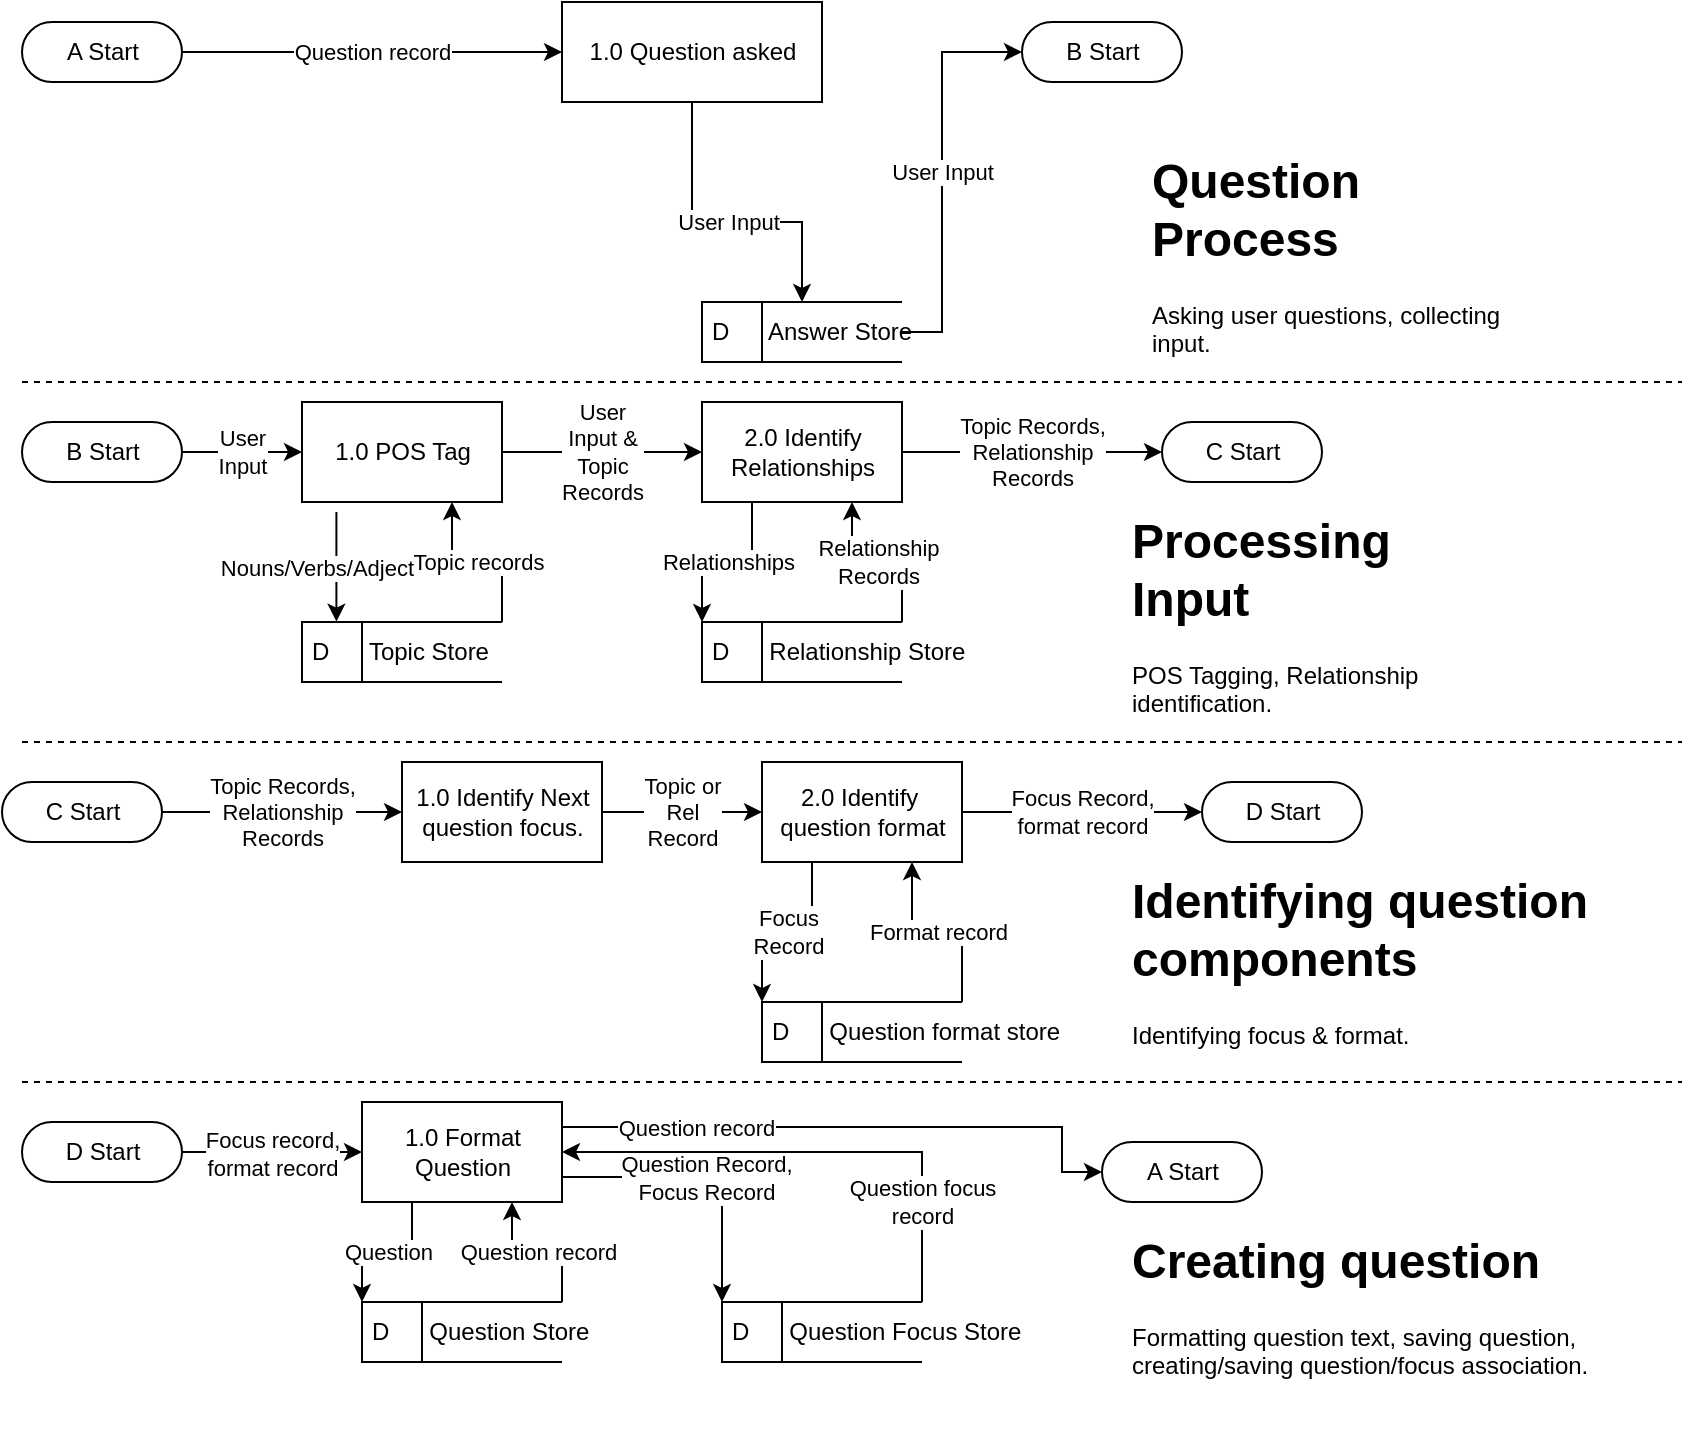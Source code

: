 <mxfile version="14.2.4" type="embed">
    <diagram id="OwgzKi6Y6mBWUi-YpJGK" name="Page-1">
        <mxGraphModel dx="692" dy="741" grid="1" gridSize="10" guides="1" tooltips="1" connect="1" arrows="1" fold="1" page="1" pageScale="1" pageWidth="850" pageHeight="1100" math="0" shadow="0">
            <root>
                <mxCell id="0"/>
                <mxCell id="1" parent="0"/>
                <mxCell id="126" value="Question record" style="edgeStyle=orthogonalEdgeStyle;rounded=0;orthogonalLoop=1;jettySize=auto;html=1;exitX=1;exitY=0.5;exitDx=0;exitDy=0;exitPerimeter=0;entryX=0;entryY=0.5;entryDx=0;entryDy=0;" parent="1" source="14" target="18" edge="1">
                    <mxGeometry relative="1" as="geometry"/>
                </mxCell>
                <mxCell id="14" value="A Start" style="html=1;dashed=0;whitespace=wrap;shape=mxgraph.dfd.start" parent="1" vertex="1">
                    <mxGeometry x="10" y="20" width="80" height="30" as="geometry"/>
                </mxCell>
                <mxCell id="73" value="User Input" style="edgeStyle=orthogonalEdgeStyle;rounded=0;orthogonalLoop=1;jettySize=auto;html=1;exitX=0.5;exitY=1;exitDx=0;exitDy=0;entryX=0.5;entryY=0;entryDx=0;entryDy=0;" parent="1" source="18" target="72" edge="1">
                    <mxGeometry relative="1" as="geometry">
                        <Array as="points">
                            <mxPoint x="345" y="120"/>
                            <mxPoint x="400" y="120"/>
                        </Array>
                    </mxGeometry>
                </mxCell>
                <mxCell id="18" value="1.0 Question asked" style="html=1;dashed=0;whitespace=wrap;" parent="1" vertex="1">
                    <mxGeometry x="280" y="10" width="130" height="50" as="geometry"/>
                </mxCell>
                <mxCell id="42" value="" style="endArrow=none;dashed=1;html=1;" parent="1" edge="1">
                    <mxGeometry width="50" height="50" relative="1" as="geometry">
                        <mxPoint x="10" y="200" as="sourcePoint"/>
                        <mxPoint x="840" y="200" as="targetPoint"/>
                    </mxGeometry>
                </mxCell>
                <mxCell id="49" value="Topic Records,&lt;br&gt;Relationship&lt;br&gt;Records" style="edgeStyle=orthogonalEdgeStyle;rounded=0;orthogonalLoop=1;jettySize=auto;html=1;exitX=1;exitY=0.5;exitDx=0;exitDy=0;exitPerimeter=0;entryX=0;entryY=0.5;entryDx=0;entryDy=0;" parent="1" source="45" target="60" edge="1">
                    <mxGeometry relative="1" as="geometry">
                        <mxPoint x="110" y="415" as="targetPoint"/>
                    </mxGeometry>
                </mxCell>
                <mxCell id="45" value="C Start" style="html=1;dashed=0;whitespace=wrap;shape=mxgraph.dfd.start" parent="1" vertex="1">
                    <mxGeometry y="400" width="80" height="30" as="geometry"/>
                </mxCell>
                <mxCell id="56" value="&lt;h1&gt;Identifying question components&lt;/h1&gt;&lt;div&gt;Identifying focus &amp;amp; format.&lt;/div&gt;" style="text;html=1;strokeColor=none;fillColor=none;spacing=5;spacingTop=-20;whiteSpace=wrap;overflow=hidden;rounded=0;" parent="1" vertex="1">
                    <mxGeometry x="560" y="440" width="240" height="110" as="geometry"/>
                </mxCell>
                <mxCell id="75" value="Topic or&lt;br&gt;Rel&lt;br&gt;Record" style="edgeStyle=orthogonalEdgeStyle;rounded=0;orthogonalLoop=1;jettySize=auto;html=1;exitX=1;exitY=0.5;exitDx=0;exitDy=0;entryX=0;entryY=0.5;entryDx=0;entryDy=0;" parent="1" source="60" target="62" edge="1">
                    <mxGeometry relative="1" as="geometry"/>
                </mxCell>
                <mxCell id="60" value="1.0 Identify Next&lt;br&gt;question focus." style="html=1;dashed=0;whitespace=wrap;" parent="1" vertex="1">
                    <mxGeometry x="200" y="390" width="100" height="50" as="geometry"/>
                </mxCell>
                <mxCell id="76" value="Focus Record,&lt;br&gt;format record" style="edgeStyle=orthogonalEdgeStyle;rounded=0;orthogonalLoop=1;jettySize=auto;html=1;exitX=1;exitY=0.5;exitDx=0;exitDy=0;entryX=0;entryY=0.5;entryDx=0;entryDy=0;entryPerimeter=0;" parent="1" source="62" target="140" edge="1">
                    <mxGeometry relative="1" as="geometry">
                        <mxPoint x="580" y="415" as="targetPoint"/>
                    </mxGeometry>
                </mxCell>
                <mxCell id="155" value="Focus&lt;br&gt;Record" style="edgeStyle=orthogonalEdgeStyle;rounded=0;orthogonalLoop=1;jettySize=auto;html=1;exitX=0.25;exitY=1;exitDx=0;exitDy=0;entryX=0;entryY=0;entryDx=0;entryDy=0;" parent="1" source="62" target="154" edge="1">
                    <mxGeometry relative="1" as="geometry"/>
                </mxCell>
                <mxCell id="62" value="2.0 Identify&amp;nbsp;&lt;br&gt;question format" style="html=1;dashed=0;whitespace=wrap;" parent="1" vertex="1">
                    <mxGeometry x="380" y="390" width="100" height="50" as="geometry"/>
                </mxCell>
                <mxCell id="74" value="User Input" style="edgeStyle=orthogonalEdgeStyle;rounded=0;orthogonalLoop=1;jettySize=auto;html=1;exitX=1;exitY=0.5;exitDx=0;exitDy=0;" parent="1" source="72" edge="1">
                    <mxGeometry relative="1" as="geometry">
                        <mxPoint x="510" y="35" as="targetPoint"/>
                        <Array as="points">
                            <mxPoint x="470" y="175"/>
                            <mxPoint x="470" y="35"/>
                        </Array>
                    </mxGeometry>
                </mxCell>
                <mxCell id="72" value="D&amp;nbsp; &amp;nbsp; &amp;nbsp; Answer Store" style="html=1;dashed=0;whitespace=wrap;shape=mxgraph.dfd.dataStoreID;align=left;spacingLeft=3;points=[[0,0],[0.5,0],[1,0],[0,0.5],[1,0.5],[0,1],[0.5,1],[1,1]];" parent="1" vertex="1">
                    <mxGeometry x="350" y="160" width="100" height="30" as="geometry"/>
                </mxCell>
                <mxCell id="81" value="" style="endArrow=none;dashed=1;html=1;" parent="1" edge="1">
                    <mxGeometry width="50" height="50" relative="1" as="geometry">
                        <mxPoint x="10" y="550" as="sourcePoint"/>
                        <mxPoint x="840" y="550" as="targetPoint"/>
                    </mxGeometry>
                </mxCell>
                <mxCell id="91" value="" style="endArrow=none;dashed=1;html=1;" parent="1" edge="1">
                    <mxGeometry width="50" height="50" relative="1" as="geometry">
                        <mxPoint x="10" y="380" as="sourcePoint"/>
                        <mxPoint x="840" y="380" as="targetPoint"/>
                    </mxGeometry>
                </mxCell>
                <mxCell id="96" value="User&lt;br&gt;Input" style="edgeStyle=orthogonalEdgeStyle;rounded=0;orthogonalLoop=1;jettySize=auto;html=1;exitX=1;exitY=0.5;exitDx=0;exitDy=0;exitPerimeter=0;entryX=0;entryY=0.5;entryDx=0;entryDy=0;" parent="1" source="92" target="95" edge="1">
                    <mxGeometry relative="1" as="geometry"/>
                </mxCell>
                <mxCell id="92" value="B Start" style="html=1;dashed=0;whitespace=wrap;shape=mxgraph.dfd.start" parent="1" vertex="1">
                    <mxGeometry x="10" y="220" width="80" height="30" as="geometry"/>
                </mxCell>
                <mxCell id="98" value="Nouns/Verbs/Adjectives" style="edgeStyle=orthogonalEdgeStyle;rounded=0;orthogonalLoop=1;jettySize=auto;html=1;exitX=0.172;exitY=1.1;exitDx=0;exitDy=0;entryX=0.172;entryY=-0.006;entryDx=0;entryDy=0;exitPerimeter=0;entryPerimeter=0;" parent="1" source="95" target="97" edge="1">
                    <mxGeometry relative="1" as="geometry"/>
                </mxCell>
                <mxCell id="101" value="User&lt;br&gt;Input &amp;amp;&lt;br&gt;Topic&lt;br&gt;Records" style="edgeStyle=orthogonalEdgeStyle;rounded=0;orthogonalLoop=1;jettySize=auto;html=1;exitX=1;exitY=0.5;exitDx=0;exitDy=0;entryX=0;entryY=0.5;entryDx=0;entryDy=0;" parent="1" source="95" target="99" edge="1">
                    <mxGeometry relative="1" as="geometry"/>
                </mxCell>
                <mxCell id="95" value="1.0 POS Tag" style="html=1;dashed=0;whitespace=wrap;" parent="1" vertex="1">
                    <mxGeometry x="150" y="210" width="100" height="50" as="geometry"/>
                </mxCell>
                <mxCell id="100" value="Topic records" style="edgeStyle=orthogonalEdgeStyle;rounded=0;orthogonalLoop=1;jettySize=auto;html=1;exitX=1;exitY=0;exitDx=0;exitDy=0;entryX=0.75;entryY=1;entryDx=0;entryDy=0;" parent="1" source="97" target="95" edge="1">
                    <mxGeometry relative="1" as="geometry"/>
                </mxCell>
                <mxCell id="97" value="D&amp;nbsp; &amp;nbsp; &amp;nbsp; Topic Store" style="html=1;dashed=0;whitespace=wrap;shape=mxgraph.dfd.dataStoreID;align=left;spacingLeft=3;points=[[0,0],[0.5,0],[1,0],[0,0.5],[1,0.5],[0,1],[0.5,1],[1,1]];" parent="1" vertex="1">
                    <mxGeometry x="150" y="320" width="100" height="30" as="geometry"/>
                </mxCell>
                <mxCell id="103" value="Relationships" style="edgeStyle=orthogonalEdgeStyle;rounded=0;orthogonalLoop=1;jettySize=auto;html=1;exitX=0.25;exitY=1;exitDx=0;exitDy=0;entryX=0;entryY=0;entryDx=0;entryDy=0;" parent="1" source="99" target="102" edge="1">
                    <mxGeometry relative="1" as="geometry"/>
                </mxCell>
                <mxCell id="110" value="Topic Records,&lt;br&gt;Relationship&lt;br&gt;Records" style="edgeStyle=orthogonalEdgeStyle;rounded=0;orthogonalLoop=1;jettySize=auto;html=1;exitX=1;exitY=0.5;exitDx=0;exitDy=0;" parent="1" source="99" target="109" edge="1">
                    <mxGeometry relative="1" as="geometry"/>
                </mxCell>
                <mxCell id="99" value="2.0 Identify&lt;br&gt;Relationships" style="html=1;dashed=0;whitespace=wrap;" parent="1" vertex="1">
                    <mxGeometry x="350" y="210" width="100" height="50" as="geometry"/>
                </mxCell>
                <mxCell id="104" value="Relationship&lt;br&gt;Records" style="edgeStyle=orthogonalEdgeStyle;rounded=0;orthogonalLoop=1;jettySize=auto;html=1;exitX=1;exitY=0;exitDx=0;exitDy=0;entryX=0.75;entryY=1;entryDx=0;entryDy=0;" parent="1" source="102" target="99" edge="1">
                    <mxGeometry relative="1" as="geometry"/>
                </mxCell>
                <mxCell id="102" value="D&amp;nbsp; &amp;nbsp; &amp;nbsp; Relationship Store" style="html=1;dashed=0;whitespace=wrap;shape=mxgraph.dfd.dataStoreID;align=left;spacingLeft=3;points=[[0,0],[0.5,0],[1,0],[0,0.5],[1,0.5],[0,1],[0.5,1],[1,1]];" parent="1" vertex="1">
                    <mxGeometry x="350" y="320" width="100" height="30" as="geometry"/>
                </mxCell>
                <mxCell id="106" value="B Start" style="html=1;dashed=0;whitespace=wrap;shape=mxgraph.dfd.start" parent="1" vertex="1">
                    <mxGeometry x="510" y="20" width="80" height="30" as="geometry"/>
                </mxCell>
                <mxCell id="108" value="&lt;h1&gt;Question Process&lt;/h1&gt;&lt;p&gt;Asking user questions, collecting input.&lt;/p&gt;" style="text;html=1;strokeColor=none;fillColor=none;spacing=5;spacingTop=-20;whiteSpace=wrap;overflow=hidden;rounded=0;" parent="1" vertex="1">
                    <mxGeometry x="570" y="80" width="190" height="120" as="geometry"/>
                </mxCell>
                <mxCell id="109" value="C Start" style="html=1;dashed=0;whitespace=wrap;shape=mxgraph.dfd.start" parent="1" vertex="1">
                    <mxGeometry x="580" y="220" width="80" height="30" as="geometry"/>
                </mxCell>
                <mxCell id="111" value="&lt;h1&gt;Processing Input&lt;/h1&gt;&lt;div&gt;POS Tagging, Relationship identification.&lt;/div&gt;" style="text;html=1;strokeColor=none;fillColor=none;spacing=5;spacingTop=-20;whiteSpace=wrap;overflow=hidden;rounded=0;" parent="1" vertex="1">
                    <mxGeometry x="560" y="260" width="190" height="120" as="geometry"/>
                </mxCell>
                <mxCell id="140" value="D Start" style="html=1;dashed=0;whitespace=wrap;shape=mxgraph.dfd.start" parent="1" vertex="1">
                    <mxGeometry x="600" y="400" width="80" height="30" as="geometry"/>
                </mxCell>
                <mxCell id="142" value="Focus record,&lt;br&gt;format record" style="edgeStyle=orthogonalEdgeStyle;rounded=0;orthogonalLoop=1;jettySize=auto;html=1;exitX=1;exitY=0.5;exitDx=0;exitDy=0;exitPerimeter=0;" parent="1" source="141" edge="1">
                    <mxGeometry relative="1" as="geometry">
                        <mxPoint x="180" y="585" as="targetPoint"/>
                    </mxGeometry>
                </mxCell>
                <mxCell id="141" value="D Start" style="html=1;dashed=0;whitespace=wrap;shape=mxgraph.dfd.start" parent="1" vertex="1">
                    <mxGeometry x="10" y="570" width="80" height="30" as="geometry"/>
                </mxCell>
                <mxCell id="145" value="Question" style="edgeStyle=orthogonalEdgeStyle;rounded=0;orthogonalLoop=1;jettySize=auto;html=1;exitX=0.25;exitY=1;exitDx=0;exitDy=0;entryX=0;entryY=0;entryDx=0;entryDy=0;" parent="1" source="143" target="144" edge="1">
                    <mxGeometry relative="1" as="geometry"/>
                </mxCell>
                <mxCell id="149" value="Question Record,&lt;br&gt;Focus Record" style="edgeStyle=orthogonalEdgeStyle;rounded=0;orthogonalLoop=1;jettySize=auto;html=1;exitX=1;exitY=0.75;exitDx=0;exitDy=0;entryX=0;entryY=0;entryDx=0;entryDy=0;" parent="1" source="143" target="148" edge="1">
                    <mxGeometry relative="1" as="geometry"/>
                </mxCell>
                <mxCell id="152" value="Question record" style="edgeStyle=orthogonalEdgeStyle;rounded=0;orthogonalLoop=1;jettySize=auto;html=1;exitX=1;exitY=0.25;exitDx=0;exitDy=0;entryX=0;entryY=0.5;entryDx=0;entryDy=0;entryPerimeter=0;" parent="1" source="143" target="151" edge="1">
                    <mxGeometry x="-0.543" relative="1" as="geometry">
                        <Array as="points">
                            <mxPoint x="530" y="573"/>
                        </Array>
                        <mxPoint as="offset"/>
                    </mxGeometry>
                </mxCell>
                <mxCell id="143" value="1.0 Format&lt;br&gt;Question" style="html=1;dashed=0;whitespace=wrap;" parent="1" vertex="1">
                    <mxGeometry x="180" y="560" width="100" height="50" as="geometry"/>
                </mxCell>
                <mxCell id="146" value="Question record" style="edgeStyle=orthogonalEdgeStyle;rounded=0;orthogonalLoop=1;jettySize=auto;html=1;exitX=1;exitY=0;exitDx=0;exitDy=0;entryX=0.75;entryY=1;entryDx=0;entryDy=0;" parent="1" source="144" target="143" edge="1">
                    <mxGeometry relative="1" as="geometry"/>
                </mxCell>
                <mxCell id="144" value="D&amp;nbsp; &amp;nbsp; &amp;nbsp; Question Store" style="html=1;dashed=0;whitespace=wrap;shape=mxgraph.dfd.dataStoreID;align=left;spacingLeft=3;points=[[0,0],[0.5,0],[1,0],[0,0.5],[1,0.5],[0,1],[0.5,1],[1,1]];" parent="1" vertex="1">
                    <mxGeometry x="180" y="660" width="100" height="30" as="geometry"/>
                </mxCell>
                <mxCell id="150" value="Question focus&lt;br&gt;record" style="edgeStyle=orthogonalEdgeStyle;rounded=0;orthogonalLoop=1;jettySize=auto;html=1;exitX=1;exitY=0;exitDx=0;exitDy=0;entryX=1;entryY=0.5;entryDx=0;entryDy=0;" parent="1" source="148" target="143" edge="1">
                    <mxGeometry x="-0.608" relative="1" as="geometry">
                        <mxPoint as="offset"/>
                    </mxGeometry>
                </mxCell>
                <mxCell id="148" value="D&amp;nbsp; &amp;nbsp; &amp;nbsp; Question Focus Store" style="html=1;dashed=0;whitespace=wrap;shape=mxgraph.dfd.dataStoreID;align=left;spacingLeft=3;points=[[0,0],[0.5,0],[1,0],[0,0.5],[1,0.5],[0,1],[0.5,1],[1,1]];" parent="1" vertex="1">
                    <mxGeometry x="360" y="660" width="100" height="30" as="geometry"/>
                </mxCell>
                <mxCell id="151" value="A Start" style="html=1;dashed=0;whitespace=wrap;shape=mxgraph.dfd.start" parent="1" vertex="1">
                    <mxGeometry x="550" y="580" width="80" height="30" as="geometry"/>
                </mxCell>
                <mxCell id="153" value="&lt;h1&gt;Creating question&lt;/h1&gt;&lt;div&gt;Formatting question text, saving question, creating/saving question/focus association.&lt;/div&gt;" style="text;html=1;strokeColor=none;fillColor=none;spacing=5;spacingTop=-20;whiteSpace=wrap;overflow=hidden;rounded=0;" parent="1" vertex="1">
                    <mxGeometry x="560" y="620" width="240" height="110" as="geometry"/>
                </mxCell>
                <mxCell id="156" value="Format record" style="edgeStyle=orthogonalEdgeStyle;rounded=0;orthogonalLoop=1;jettySize=auto;html=1;exitX=1;exitY=0;exitDx=0;exitDy=0;entryX=0.75;entryY=1;entryDx=0;entryDy=0;" parent="1" source="154" target="62" edge="1">
                    <mxGeometry relative="1" as="geometry"/>
                </mxCell>
                <mxCell id="154" value="D&amp;nbsp; &amp;nbsp; &amp;nbsp; Question format store" style="html=1;dashed=0;whitespace=wrap;shape=mxgraph.dfd.dataStoreID;align=left;spacingLeft=3;points=[[0,0],[0.5,0],[1,0],[0,0.5],[1,0.5],[0,1],[0.5,1],[1,1]];" parent="1" vertex="1">
                    <mxGeometry x="380" y="510" width="100" height="30" as="geometry"/>
                </mxCell>
            </root>
        </mxGraphModel>
    </diagram>
</mxfile>